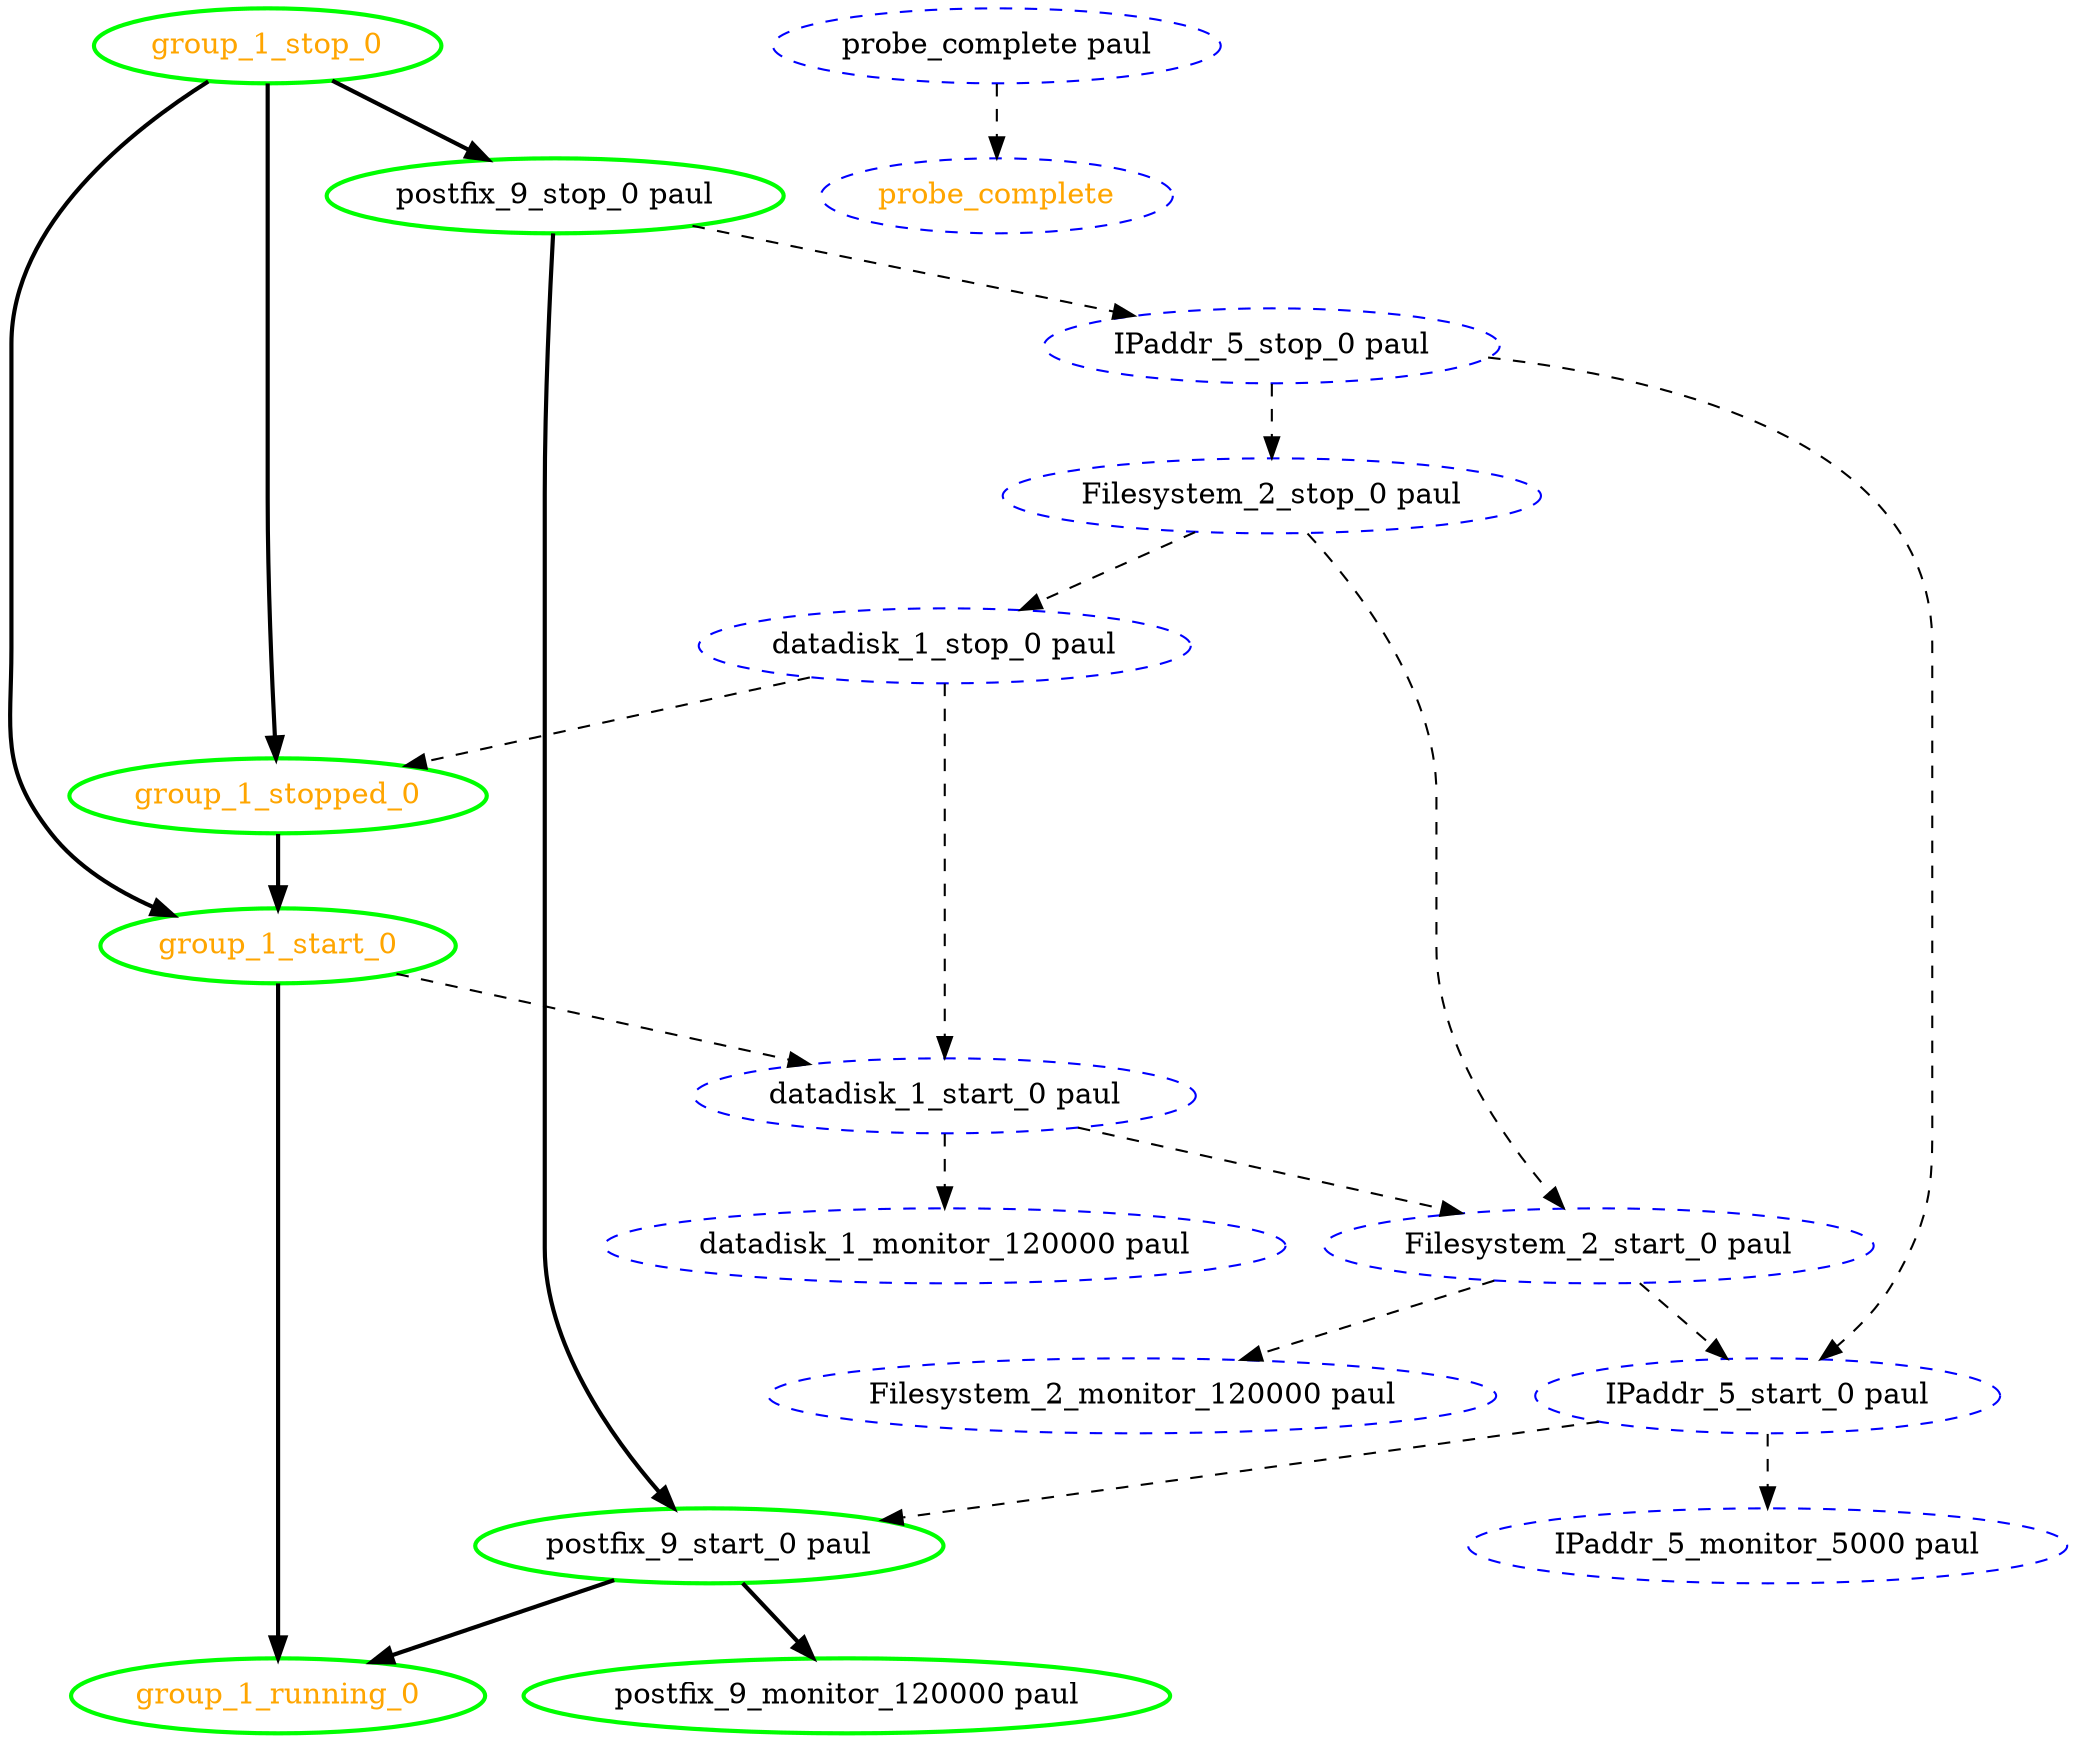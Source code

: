 digraph "g" {
	size = "30,30"
"Filesystem_2_monitor_120000 paul" [ style="dashed" color="blue" fontcolor="black" ]
"postfix_9_monitor_120000 paul" [ style=bold color="green" fontcolor="black" ]
"postfix_9_stop_0 paul" [ style=bold color="green" fontcolor="black" ]
"datadisk_1_monitor_120000 paul" [ style="dashed" color="blue" fontcolor="black" ]
"IPaddr_5_monitor_5000 paul" [ style="dashed" color="blue" fontcolor="black" ]
"probe_complete" [ style="dashed" color="blue" fontcolor="orange" ]
"probe_complete paul" [ style="dashed" color="blue" fontcolor="black" ]
"datadisk_1_stop_0 paul" [ style="dashed" color="blue" fontcolor="black" ]
"datadisk_1_start_0 paul" [ style="dashed" color="blue" fontcolor="black" ]
"Filesystem_2_stop_0 paul" [ style="dashed" color="blue" fontcolor="black" ]
"Filesystem_2_start_0 paul" [ style="dashed" color="blue" fontcolor="black" ]
"IPaddr_5_stop_0 paul" [ style="dashed" color="blue" fontcolor="black" ]
"IPaddr_5_start_0 paul" [ style="dashed" color="blue" fontcolor="black" ]
"postfix_9_start_0 paul" [ style=bold color="green" fontcolor="black" ]
"group_1_start_0" [ style=bold color="green" fontcolor="orange" ]
"group_1_running_0" [ style=bold color="green" fontcolor="orange" ]
"group_1_stop_0" [ style=bold color="green" fontcolor="orange" ]
"group_1_stopped_0" [ style=bold color="green" fontcolor="orange" ]
"Filesystem_2_start_0 paul" -> "Filesystem_2_monitor_120000 paul" [ style = dashed]
"postfix_9_start_0 paul" -> "postfix_9_monitor_120000 paul" [ style = bold]
"group_1_stop_0" -> "postfix_9_stop_0 paul" [ style = bold]
"datadisk_1_start_0 paul" -> "datadisk_1_monitor_120000 paul" [ style = dashed]
"IPaddr_5_start_0 paul" -> "IPaddr_5_monitor_5000 paul" [ style = dashed]
"probe_complete paul" -> "probe_complete" [ style = dashed]
"Filesystem_2_stop_0 paul" -> "datadisk_1_stop_0 paul" [ style = dashed]
"datadisk_1_stop_0 paul" -> "datadisk_1_start_0 paul" [ style = dashed]
"group_1_start_0" -> "datadisk_1_start_0 paul" [ style = dashed]
"IPaddr_5_stop_0 paul" -> "Filesystem_2_stop_0 paul" [ style = dashed]
"Filesystem_2_stop_0 paul" -> "Filesystem_2_start_0 paul" [ style = dashed]
"datadisk_1_start_0 paul" -> "Filesystem_2_start_0 paul" [ style = dashed]
"postfix_9_stop_0 paul" -> "IPaddr_5_stop_0 paul" [ style = dashed]
"IPaddr_5_stop_0 paul" -> "IPaddr_5_start_0 paul" [ style = dashed]
"Filesystem_2_start_0 paul" -> "IPaddr_5_start_0 paul" [ style = dashed]
"postfix_9_stop_0 paul" -> "postfix_9_start_0 paul" [ style = bold]
"IPaddr_5_start_0 paul" -> "postfix_9_start_0 paul" [ style = dashed]
"group_1_stop_0" -> "group_1_start_0" [ style = bold]
"group_1_stopped_0" -> "group_1_start_0" [ style = bold]
"postfix_9_start_0 paul" -> "group_1_running_0" [ style = bold]
"group_1_start_0" -> "group_1_running_0" [ style = bold]
"datadisk_1_stop_0 paul" -> "group_1_stopped_0" [ style = dashed]
"group_1_stop_0" -> "group_1_stopped_0" [ style = bold]
}
